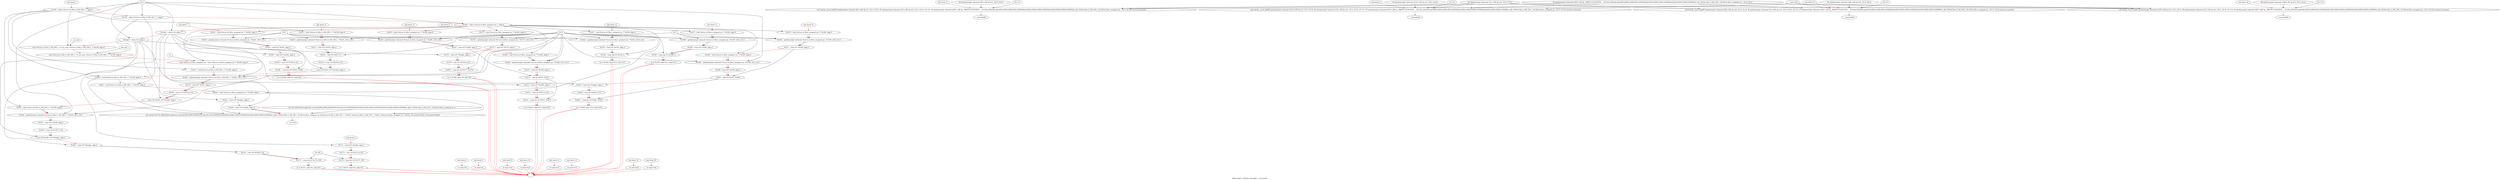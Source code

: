 digraph G {
compound=true
label="Black edges - dataflow, red edges - control flow"
"t158" [label="  %t158 = alloca %struct.xf_Mat_0_256_256_1_*, align 8"]
"t159" [label="  %t159 = alloca %struct.xf_Mat_0_256_256_1_*, align 8"]
"t160" [label="  %t160 = alloca %struct.xf_Rect_unsigned_int_*, align 8"]
"width" [label="  %width = alloca i16, align 2"]
"height" [label="  %height = alloca i16, align 2"]
"_1" [label="  store %struct.xf_Mat_0_256_256_1_* %_src_mat, %struct.xf_Mat_0_256_256_1_** %t158, align 8"]
"_2" [label="  store %struct.xf_Mat_0_256_256_1_* %_dst_mat, %struct.xf_Mat_0_256_256_1_** %t159, align 8"]
"_3" [label="  store %struct.xf_Rect_unsigned_int_* %roi, %struct.xf_Rect_unsigned_int_** %t160, align 8"]
"t161" [label="  %t161 = load %struct.xf_Mat_0_256_256_1_** %t158, align 8"]
"t162" [label="  %t162 = getelementptr inbounds %struct.xf_Mat_0_256_256_1_* %t161, i32 0, i32 2"]
"t163" [label="  %t163 = load i32* %t162, align 4"]
"t164" [label="  %t164 = trunc i32 %t163 to i16"]
"_4" [label="  store i16 %t164, i16* %width, align 2"]
"t165" [label="  %t165 = load %struct.xf_Mat_0_256_256_1_** %t158, align 8"]
"t166" [label="  %t166 = getelementptr inbounds %struct.xf_Mat_0_256_256_1_* %t165, i32 0, i32 1"]
"t167" [label="  %t167 = load i32* %t166, align 4"]
"t168" [label="  %t168 = trunc i32 %t167 to i16"]
"_5" [label="  store i16 %t168, i16* %height, align 2"]
"t169" [label="  %t169 = load i16* %height, align 2"]
"t170" [label="  %t170 = zext i16 %t169 to i32"]
"t171" [label="  %t171 = icmp sle i32 %t170, 256"]
"_6" [label="  br i1 %t171, label %1, label %3"]
"unk_block_1" -> "t158"[color=red]
"i32 1" -> "t158"
"t158" -> "t159"[color=red weight=2]
"i32 1" -> "t159"
"t159" -> "t160"[color=red weight=2]
"i32 1" -> "t160"
"t160" -> "width"[color=red weight=2]
"i32 1" -> "width"
"width" -> "height"[color=red weight=2]
"i32 1" -> "height"
"height" -> "_1"[color=red weight=2]
"_src_mat" -> "_1"
"t158" -> "_1"
"_1" -> "_2"[color=red weight=2]
"_dst_mat" -> "_2"
"t159" -> "_2"
"_2" -> "_3"[color=red weight=2]
"roi" -> "_3"
"t160" -> "_3"
"_3" -> "t161"[color=red weight=2]
"t158" -> "t161"
"t161" -> "t162"[color=red weight=2]
"t161" -> "t162"
"i32 0" -> "t162"
"i32 2" -> "t162"
"t162" -> "t163"[color=red weight=2]
"t162" -> "t163"
"t163" -> "t164"[color=red weight=2]
"t163" -> "t164"
"t164" -> "_4"[color=red weight=2]
"t164" -> "_4"
"width" -> "_4"
"_4" -> "t165"[color=red weight=2]
"t158" -> "t165"
"t165" -> "t166"[color=red weight=2]
"t165" -> "t166"
"i32 0" -> "t166"
"i32 1" -> "t166"
"t166" -> "t167"[color=red weight=2]
"t166" -> "t167"
"t167" -> "t168"[color=red weight=2]
"t167" -> "t168"
"t168" -> "_5"[color=red weight=2]
"t168" -> "_5"
"height" -> "_5"
"_5" -> "t169"[color=red weight=2]
"height" -> "t169"
"t169" -> "t170"[color=red weight=2]
"t169" -> "t170"
"t170" -> "t171"[color=red weight=2]
"t170" -> "t171"
"i32 256" -> "t171"
"t171" -> "_6"[color=red weight=2]
"t171" -> "_6"
"_6" -> ""[color=red]
"_6" -> ""[color=red]

"t172" [label="  %t172 = load i16* %width, align 2"]
"t173" [label="  %t173 = zext i16 %t172 to i32"]
"t174" [label="  %t174 = icmp sle i32 %t173, 256"]
"_7" [label="  br i1 %t174, label %2, label %3"]
"unk_block_2" -> "t172"[color=red]
"width" -> "t172"
"t172" -> "t173"[color=red weight=2]
"t172" -> "t173"
"t173" -> "t174"[color=red weight=2]
"t173" -> "t174"
"i32 256" -> "t174"
"t174" -> "_7"[color=red weight=2]
"t174" -> "_7"
"_7" -> ""[color=red]
"_7" -> ""[color=red]

"_8" [label="  br label %5"]
"unk_block_3" -> "_8"[color=red]
"_8" -> ""[color=red]

"_9" [label="  call void @__assert_fail(i8* getelementptr inbounds ([93 x i8]* @.str1, i32 0, i32 0), i8* getelementptr inbounds ([12 x i8]* @.str2, i32 0, i32 0), i32 311, i8* getelementptr inbounds ([203 x i8]* @__PRETTY_FUNCTION__._ZL105p_ZN2xf4cropILi0ELi256ELi256ELi0ELi1EEER3MatILi0ELi256ELi256ELi1EER3MatILi0ELi256ELi256ELi1EER5Rect_IjE_1R19xf_Mat_0_256_256_1_S0_R21xf_Rect_unsigned_int_, i32 0, i32 0)) noreturn nounwind"]
"_10" [label="  unreachable"]
"unk_block_4" -> "_9"[color=red]
"i8* getelementptr inbounds ([93 x i8]* @.str1, i32 0, i32 0)" -> "_9"
"i8* getelementptr inbounds ([12 x i8]* @.str2, i32 0, i32 0)" -> "_9"
"i32 311" -> "_9"
"i8* getelementptr inbounds ([203 x i8]* @__PRETTY_FUNCTION__._ZL105p_ZN2xf4cropILi0ELi256ELi256ELi0ELi1EEER3MatILi0ELi256ELi256ELi1EER3MatILi0ELi256ELi256ELi1EER5Rect_IjE_1R19xf_Mat_0_256_256_1_S0_R21xf_Rect_unsigned_int_, i32 0, i32 0)" -> "_9"
"__assert_fail" -> "_9"
"_9" -> "_10"[color=red weight=2]

"_11" [label="  br label %5"]
"unk_block_5" -> "_11"[color=red]
"_11" -> ""[color=red]

"t175" [label="  %t175 = load %struct.xf_Rect_unsigned_int_** %t160, align 8"]
"t176" [label="  %t176 = getelementptr inbounds %struct.xf_Rect_unsigned_int_* %t175, i32 0, i32 3"]
"t177" [label="  %t177 = load i32* %t176, align 4"]
"t178" [label="  %t178 = load i16* %height, align 2"]
"t179" [label="  %t179 = zext i16 %t178 to i32"]
"t180" [label="  %t180 = icmp ule i32 %t177, %t179"]
"_12" [label="  br i1 %t180, label %6, label %8"]
"unk_block_6" -> "t175"[color=red]
"t160" -> "t175"
"t175" -> "t176"[color=red weight=2]
"t175" -> "t176"
"i32 0" -> "t176"
"i32 3" -> "t176"
"t176" -> "t177"[color=red weight=2]
"t176" -> "t177"
"t177" -> "t178"[color=red weight=2]
"height" -> "t178"
"t178" -> "t179"[color=red weight=2]
"t178" -> "t179"
"t179" -> "t180"[color=red weight=2]
"t177" -> "t180"
"t179" -> "t180"
"t180" -> "_12"[color=red weight=2]
"t180" -> "_12"
"_12" -> ""[color=red]
"_12" -> ""[color=red]

"t181" [label="  %t181 = load %struct.xf_Rect_unsigned_int_** %t160, align 8"]
"t182" [label="  %t182 = getelementptr inbounds %struct.xf_Rect_unsigned_int_* %t181, i32 0, i32 2"]
"t183" [label="  %t183 = load i32* %t182, align 4"]
"t184" [label="  %t184 = load i16* %width, align 2"]
"t185" [label="  %t185 = zext i16 %t184 to i32"]
"t186" [label="  %t186 = icmp ule i32 %t183, %t185"]
"_13" [label="  br i1 %t186, label %7, label %8"]
"unk_block_7" -> "t181"[color=red]
"t160" -> "t181"
"t181" -> "t182"[color=red weight=2]
"t181" -> "t182"
"i32 0" -> "t182"
"i32 2" -> "t182"
"t182" -> "t183"[color=red weight=2]
"t182" -> "t183"
"t183" -> "t184"[color=red weight=2]
"width" -> "t184"
"t184" -> "t185"[color=red weight=2]
"t184" -> "t185"
"t185" -> "t186"[color=red weight=2]
"t183" -> "t186"
"t185" -> "t186"
"t186" -> "_13"[color=red weight=2]
"t186" -> "_13"
"_13" -> ""[color=red]
"_13" -> ""[color=red]

"_14" [label="  br label %10"]
"unk_block_8" -> "_14"[color=red]
"_14" -> ""[color=red]

"_15" [label="  call void @__assert_fail(i8* getelementptr inbounds ([116 x i8]* @.str3, i32 0, i32 0), i8* getelementptr inbounds ([12 x i8]* @.str2, i32 0, i32 0), i32 312, i8* getelementptr inbounds ([203 x i8]* @__PRETTY_FUNCTION__._ZL105p_ZN2xf4cropILi0ELi256ELi256ELi0ELi1EEER3MatILi0ELi256ELi256ELi1EER3MatILi0ELi256ELi256ELi1EER5Rect_IjE_1R19xf_Mat_0_256_256_1_S0_R21xf_Rect_unsigned_int_, i32 0, i32 0)) noreturn nounwind"]
"_16" [label="  unreachable"]
"unk_block_9" -> "_15"[color=red]
"i8* getelementptr inbounds ([116 x i8]* @.str3, i32 0, i32 0)" -> "_15"
"i8* getelementptr inbounds ([12 x i8]* @.str2, i32 0, i32 0)" -> "_15"
"i32 312" -> "_15"
"i8* getelementptr inbounds ([203 x i8]* @__PRETTY_FUNCTION__._ZL105p_ZN2xf4cropILi0ELi256ELi256ELi0ELi1EEER3MatILi0ELi256ELi256ELi1EER3MatILi0ELi256ELi256ELi1EER5Rect_IjE_1R19xf_Mat_0_256_256_1_S0_R21xf_Rect_unsigned_int_, i32 0, i32 0)" -> "_15"
"__assert_fail" -> "_15"
"_15" -> "_16"[color=red weight=2]

"_17" [label="  br label %10"]
"unk_block_10" -> "_17"[color=red]
"_17" -> ""[color=red]

"t187" [label="  %t187 = load %struct.xf_Rect_unsigned_int_** %t160, align 8"]
"t188" [label="  %t188 = getelementptr inbounds %struct.xf_Rect_unsigned_int_* %t187, i32 0, i32 3"]
"t189" [label="  %t189 = load i32* %t188, align 4"]
"t190" [label="  %t190 = icmp ugt i32 %t189, 0"]
"_18" [label="  br i1 %t190, label %11, label %13"]
"unk_block_11" -> "t187"[color=red]
"t160" -> "t187"
"t187" -> "t188"[color=red weight=2]
"t187" -> "t188"
"i32 0" -> "t188"
"i32 3" -> "t188"
"t188" -> "t189"[color=red weight=2]
"t188" -> "t189"
"t189" -> "t190"[color=red weight=2]
"t189" -> "t190"
"i32 0" -> "t190"
"t190" -> "_18"[color=red weight=2]
"t190" -> "_18"
"_18" -> ""[color=red]
"_18" -> ""[color=red]

"t191" [label="  %t191 = load %struct.xf_Rect_unsigned_int_** %t160, align 8"]
"t192" [label="  %t192 = getelementptr inbounds %struct.xf_Rect_unsigned_int_* %t191, i32 0, i32 2"]
"t193" [label="  %t193 = load i32* %t192, align 4"]
"t194" [label="  %t194 = icmp ugt i32 %t193, 0"]
"_19" [label="  br i1 %t194, label %12, label %13"]
"unk_block_12" -> "t191"[color=red]
"t160" -> "t191"
"t191" -> "t192"[color=red weight=2]
"t191" -> "t192"
"i32 0" -> "t192"
"i32 2" -> "t192"
"t192" -> "t193"[color=red weight=2]
"t192" -> "t193"
"t193" -> "t194"[color=red weight=2]
"t193" -> "t194"
"i32 0" -> "t194"
"t194" -> "_19"[color=red weight=2]
"t194" -> "_19"
"_19" -> ""[color=red]
"_19" -> ""[color=red]

"_20" [label="  br label %15"]
"unk_block_13" -> "_20"[color=red]
"_20" -> ""[color=red]

"_21" [label="  call void @__assert_fail(i8* getelementptr inbounds ([84 x i8]* @.str4, i32 0, i32 0), i8* getelementptr inbounds ([12 x i8]* @.str2, i32 0, i32 0), i32 313, i8* getelementptr inbounds ([203 x i8]* @__PRETTY_FUNCTION__._ZL105p_ZN2xf4cropILi0ELi256ELi256ELi0ELi1EEER3MatILi0ELi256ELi256ELi1EER3MatILi0ELi256ELi256ELi1EER5Rect_IjE_1R19xf_Mat_0_256_256_1_S0_R21xf_Rect_unsigned_int_, i32 0, i32 0)) noreturn nounwind"]
"_22" [label="  unreachable"]
"unk_block_14" -> "_21"[color=red]
"i8* getelementptr inbounds ([84 x i8]* @.str4, i32 0, i32 0)" -> "_21"
"i8* getelementptr inbounds ([12 x i8]* @.str2, i32 0, i32 0)" -> "_21"
"i32 313" -> "_21"
"i8* getelementptr inbounds ([203 x i8]* @__PRETTY_FUNCTION__._ZL105p_ZN2xf4cropILi0ELi256ELi256ELi0ELi1EEER3MatILi0ELi256ELi256ELi1EER3MatILi0ELi256ELi256ELi1EER5Rect_IjE_1R19xf_Mat_0_256_256_1_S0_R21xf_Rect_unsigned_int_, i32 0, i32 0)" -> "_21"
"__assert_fail" -> "_21"
"_21" -> "_22"[color=red weight=2]

"_23" [label="  br label %15"]
"unk_block_15" -> "_23"[color=red]
"_23" -> ""[color=red]

"t195" [label="  %t195 = load %struct.xf_Rect_unsigned_int_** %t160, align 8"]
"t196" [label="  %t196 = getelementptr inbounds %struct.xf_Rect_unsigned_int_* %t195, i32 0, i32 3"]
"t197" [label="  %t197 = load i32* %t196, align 4"]
"t198" [label="  %t198 = load %struct.xf_Rect_unsigned_int_** %t160, align 8"]
"t199" [label="  %t199 = getelementptr inbounds %struct.xf_Rect_unsigned_int_* %t198, i32 0, i32 1"]
"t200" [label="  %t200 = load i32* %t199, align 4"]
"t201" [label="  %t201 = add i32 %t197, %t200"]
"t202" [label="  %t202 = load i16* %height, align 2"]
"t203" [label="  %t203 = zext i16 %t202 to i32"]
"t204" [label="  %t204 = icmp ule i32 %t201, %t203"]
"_24" [label="  br i1 %t204, label %16, label %18"]
"unk_block_16" -> "t195"[color=red]
"t160" -> "t195"
"t195" -> "t196"[color=red weight=2]
"t195" -> "t196"
"i32 0" -> "t196"
"i32 3" -> "t196"
"t196" -> "t197"[color=red weight=2]
"t196" -> "t197"
"t197" -> "t198"[color=red weight=2]
"t160" -> "t198"
"t198" -> "t199"[color=red weight=2]
"t198" -> "t199"
"i32 0" -> "t199"
"i32 1" -> "t199"
"t199" -> "t200"[color=red weight=2]
"t199" -> "t200"
"t200" -> "t201"[color=red weight=2]
"t197" -> "t201"
"t200" -> "t201"
"t201" -> "t202"[color=red weight=2]
"height" -> "t202"
"t202" -> "t203"[color=red weight=2]
"t202" -> "t203"
"t203" -> "t204"[color=red weight=2]
"t201" -> "t204"
"t203" -> "t204"
"t204" -> "_24"[color=red weight=2]
"t204" -> "_24"
"_24" -> ""[color=red]
"_24" -> ""[color=red]

"t205" [label="  %t205 = load %struct.xf_Rect_unsigned_int_** %t160, align 8"]
"t206" [label="  %t206 = getelementptr inbounds %struct.xf_Rect_unsigned_int_* %t205, i32 0, i32 2"]
"t207" [label="  %t207 = load i32* %t206, align 4"]
"t208" [label="  %t208 = load %struct.xf_Rect_unsigned_int_** %t160, align 8"]
"t209" [label="  %t209 = getelementptr inbounds %struct.xf_Rect_unsigned_int_* %t208, i32 0, i32 0"]
"t210" [label="  %t210 = load i32* %t209, align 4"]
"t211" [label="  %t211 = add i32 %t207, %t210"]
"t212" [label="  %t212 = load i16* %width, align 2"]
"t213" [label="  %t213 = zext i16 %t212 to i32"]
"t214" [label="  %t214 = icmp ule i32 %t211, %t213"]
"_25" [label="  br i1 %t214, label %17, label %18"]
"unk_block_17" -> "t205"[color=red]
"t160" -> "t205"
"t205" -> "t206"[color=red weight=2]
"t205" -> "t206"
"i32 0" -> "t206"
"i32 2" -> "t206"
"t206" -> "t207"[color=red weight=2]
"t206" -> "t207"
"t207" -> "t208"[color=red weight=2]
"t160" -> "t208"
"t208" -> "t209"[color=red weight=2]
"t208" -> "t209"
"i32 0" -> "t209"
"i32 0" -> "t209"
"t209" -> "t210"[color=red weight=2]
"t209" -> "t210"
"t210" -> "t211"[color=red weight=2]
"t207" -> "t211"
"t210" -> "t211"
"t211" -> "t212"[color=red weight=2]
"width" -> "t212"
"t212" -> "t213"[color=red weight=2]
"t212" -> "t213"
"t213" -> "t214"[color=red weight=2]
"t211" -> "t214"
"t213" -> "t214"
"t214" -> "_25"[color=red weight=2]
"t214" -> "_25"
"_25" -> ""[color=red]
"_25" -> ""[color=red]

"_26" [label="  br label %20"]
"unk_block_18" -> "_26"[color=red]
"_26" -> ""[color=red]

"_27" [label="  call void @__assert_fail(i8* getelementptr inbounds ([109 x i8]* @.str5, i32 0, i32 0), i8* getelementptr inbounds ([12 x i8]* @.str2, i32 0, i32 0), i32 314, i8* getelementptr inbounds ([203 x i8]* @__PRETTY_FUNCTION__._ZL105p_ZN2xf4cropILi0ELi256ELi256ELi0ELi1EEER3MatILi0ELi256ELi256ELi1EER3MatILi0ELi256ELi256ELi1EER5Rect_IjE_1R19xf_Mat_0_256_256_1_S0_R21xf_Rect_unsigned_int_, i32 0, i32 0)) noreturn nounwind"]
"_28" [label="  unreachable"]
"unk_block_19" -> "_27"[color=red]
"i8* getelementptr inbounds ([109 x i8]* @.str5, i32 0, i32 0)" -> "_27"
"i8* getelementptr inbounds ([12 x i8]* @.str2, i32 0, i32 0)" -> "_27"
"i32 314" -> "_27"
"i8* getelementptr inbounds ([203 x i8]* @__PRETTY_FUNCTION__._ZL105p_ZN2xf4cropILi0ELi256ELi256ELi0ELi1EEER3MatILi0ELi256ELi256ELi1EER3MatILi0ELi256ELi256ELi1EER5Rect_IjE_1R19xf_Mat_0_256_256_1_S0_R21xf_Rect_unsigned_int_, i32 0, i32 0)" -> "_27"
"__assert_fail" -> "_27"
"_27" -> "_28"[color=red weight=2]

"_29" [label="  br label %20"]
"unk_block_20" -> "_29"[color=red]
"_29" -> ""[color=red]

"t215" [label="  %t215 = load %struct.xf_Mat_0_256_256_1_** %t158, align 8"]
"t216" [label="  %t216 = getelementptr inbounds %struct.xf_Mat_0_256_256_1_* %t215, i32 0, i32 2"]
"t217" [label="  %t217 = load i32* %t216, align 4"]
"t218" [label="  %t218 = ashr i32 %t217, 0"]
"t219" [label="  %t219 = trunc i32 %t218 to i16"]
"_30" [label="  store i16 %t219, i16* %width, align 2"]
"t220" [label="  %t220 = load %struct.xf_Mat_0_256_256_1_** %t158, align 8"]
"t221" [label="  %t221 = load %struct.xf_Mat_0_256_256_1_** %t159, align 8"]
"t222" [label="  %t222 = load %struct.xf_Rect_unsigned_int_** %t160, align 8"]
"t223" [label="  %t223 = load i16* %height, align 2"]
"t224" [label="  %t224 = load i16* %width, align 2"]
"_31" [label="  call void @_ZL137p_ZN2xf19xFcropkernel_streamILi0ELi256ELi256ELi0ELi1ELi1ELi1ELi256EEER3MatILi0ELi256ELi256ELi1EER3MatILi0ELi256ELi256ELi1EER5Rect_IjEtt_1R19xf_Mat_0_256_256_1_S0_R21xf_Rect_unsigned_int_tt(%struct.xf_Mat_0_256_256_1_* %t220, %struct.xf_Mat_0_256_256_1_* %t221, %struct.xf_Rect_unsigned_int_* %t222, i16 zeroext %t223, i16 zeroext %t224)"]
"_32" [label="  ret void"]
"unk_block_21" -> "t215"[color=red]
"t158" -> "t215"
"t215" -> "t216"[color=red weight=2]
"t215" -> "t216"
"i32 0" -> "t216"
"i32 2" -> "t216"
"t216" -> "t217"[color=red weight=2]
"t216" -> "t217"
"t217" -> "t218"[color=red weight=2]
"t217" -> "t218"
"i32 0" -> "t218"
"t218" -> "t219"[color=red weight=2]
"t218" -> "t219"
"t219" -> "_30"[color=red weight=2]
"t219" -> "_30"
"width" -> "_30"
"_30" -> "t220"[color=red weight=2]
"t158" -> "t220"
"t220" -> "t221"[color=red weight=2]
"t159" -> "t221"
"t221" -> "t222"[color=red weight=2]
"t160" -> "t222"
"t222" -> "t223"[color=red weight=2]
"height" -> "t223"
"t223" -> "t224"[color=red weight=2]
"width" -> "t224"
"t224" -> "_31"[color=red weight=2]
"t220" -> "_31"
"t221" -> "_31"
"t222" -> "_31"
"t223" -> "_31"
"t224" -> "_31"
"_ZL137p_ZN2xf19xFcropkernel_streamILi0ELi256ELi256ELi0ELi1ELi1ELi1ELi256EEER3MatILi0ELi256ELi256ELi1EER3MatILi0ELi256ELi256ELi1EER5Rect_IjEtt_1R19xf_Mat_0_256_256_1_S0_R21xf_Rect_unsigned_int_tt" -> "_31"
"_31" -> "_32"[color=red weight=2]

}
